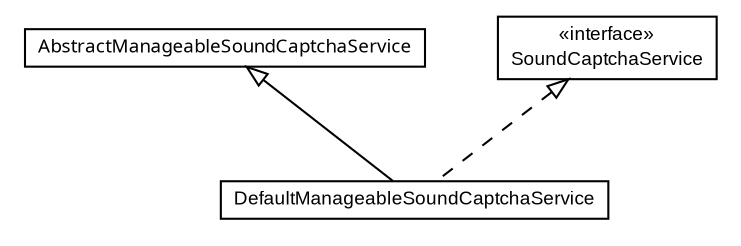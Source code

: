 #!/usr/local/bin/dot
#
# Class diagram 
# Generated by UmlGraph version 4.6 (http://www.spinellis.gr/sw/umlgraph)
#

digraph G {
	edge [fontname="arial",fontsize=10,labelfontname="arial",labelfontsize=10];
	node [fontname="arial",fontsize=10,shape=plaintext];
	// com.octo.captcha.service.sound.DefaultManageableSoundCaptchaService
	c50 [label=<<table border="0" cellborder="1" cellspacing="0" cellpadding="2" port="p" href="./DefaultManageableSoundCaptchaService.html">
		<tr><td><table border="0" cellspacing="0" cellpadding="1">
			<tr><td> DefaultManageableSoundCaptchaService </td></tr>
		</table></td></tr>
		</table>>, fontname="arial", fontcolor="black", fontsize=9.0];
	//com.octo.captcha.service.sound.DefaultManageableSoundCaptchaService extends com.octo.captcha.service.sound.AbstractManageableSoundCaptchaService
	c51:p -> c50:p [dir=back,arrowtail=empty];
	//com.octo.captcha.service.sound.DefaultManageableSoundCaptchaService implements com.octo.captcha.service.sound.SoundCaptchaService
	c52:p -> c50:p [dir=back,arrowtail=empty,style=dashed];
	// com.octo.captcha.service.sound.AbstractManageableSoundCaptchaService
	c51 [label=<<table border="0" cellborder="1" cellspacing="0" cellpadding="2" port="p" href="http://java.sun.com/j2se/1.4.2/docs/api/com/octo/captcha/service/sound/AbstractManageableSoundCaptchaService.html">
		<tr><td><table border="0" cellspacing="0" cellpadding="1">
			<tr><td><font face="ariali"> AbstractManageableSoundCaptchaService </font></td></tr>
		</table></td></tr>
		</table>>, fontname="arial", fontcolor="black", fontsize=9.0];
	// com.octo.captcha.service.sound.SoundCaptchaService
	c52 [label=<<table border="0" cellborder="1" cellspacing="0" cellpadding="2" port="p" href="http://java.sun.com/j2se/1.4.2/docs/api/com/octo/captcha/service/sound/SoundCaptchaService.html">
		<tr><td><table border="0" cellspacing="0" cellpadding="1">
			<tr><td> &laquo;interface&raquo; </td></tr>
			<tr><td> SoundCaptchaService </td></tr>
		</table></td></tr>
		</table>>, fontname="arial", fontcolor="black", fontsize=9.0];
}

